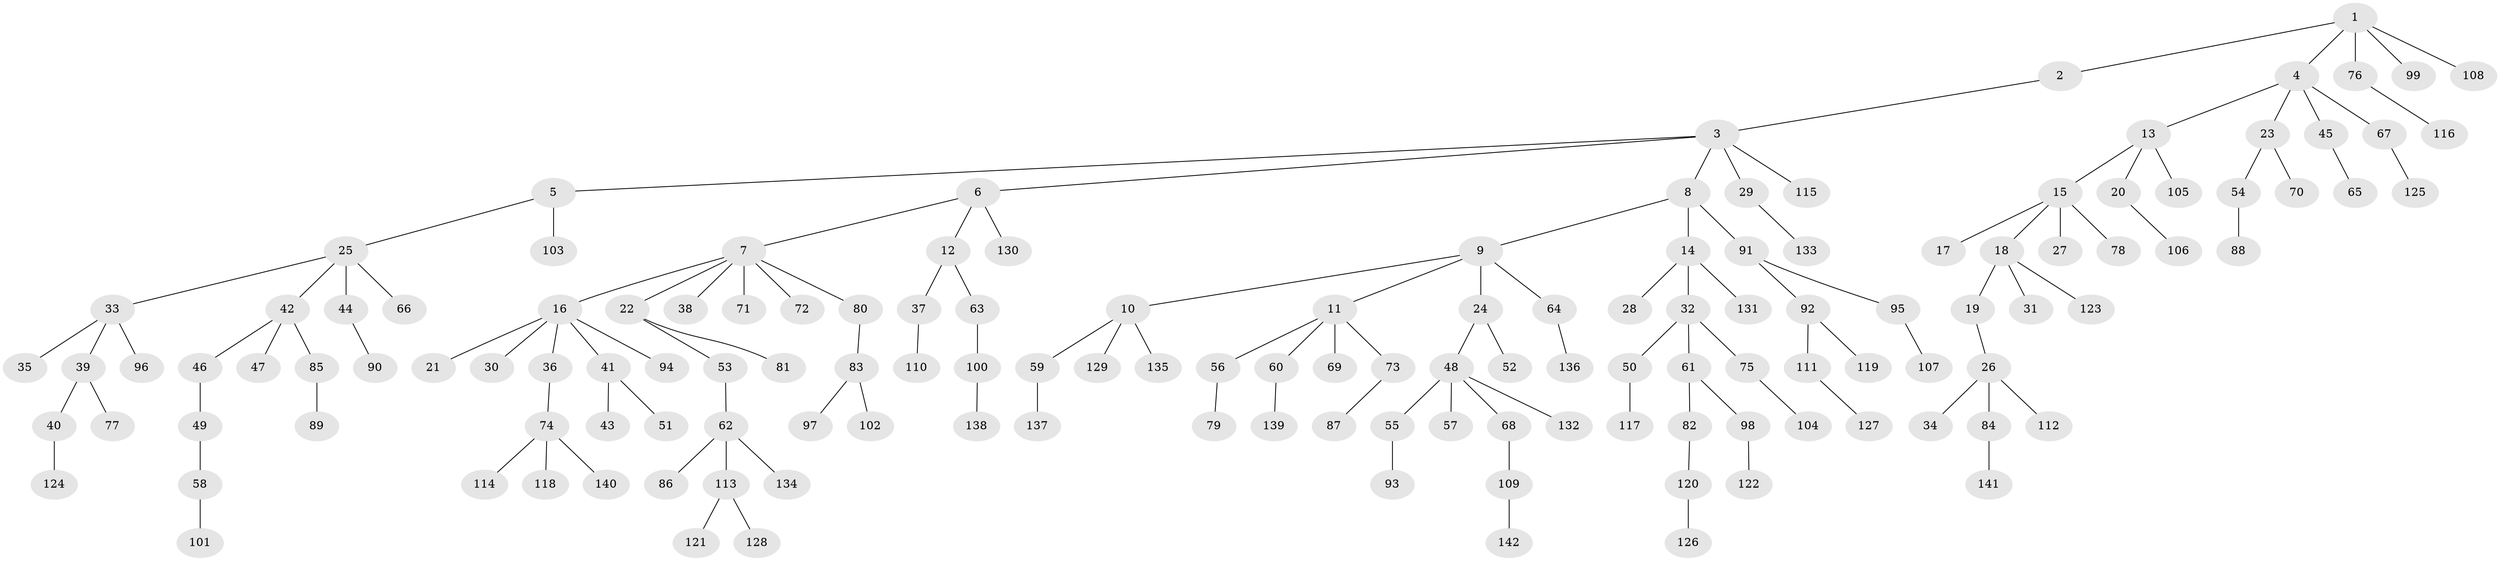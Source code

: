 // Generated by graph-tools (version 1.1) at 2025/52/03/09/25 04:52:36]
// undirected, 142 vertices, 141 edges
graph export_dot {
graph [start="1"]
  node [color=gray90,style=filled];
  1;
  2;
  3;
  4;
  5;
  6;
  7;
  8;
  9;
  10;
  11;
  12;
  13;
  14;
  15;
  16;
  17;
  18;
  19;
  20;
  21;
  22;
  23;
  24;
  25;
  26;
  27;
  28;
  29;
  30;
  31;
  32;
  33;
  34;
  35;
  36;
  37;
  38;
  39;
  40;
  41;
  42;
  43;
  44;
  45;
  46;
  47;
  48;
  49;
  50;
  51;
  52;
  53;
  54;
  55;
  56;
  57;
  58;
  59;
  60;
  61;
  62;
  63;
  64;
  65;
  66;
  67;
  68;
  69;
  70;
  71;
  72;
  73;
  74;
  75;
  76;
  77;
  78;
  79;
  80;
  81;
  82;
  83;
  84;
  85;
  86;
  87;
  88;
  89;
  90;
  91;
  92;
  93;
  94;
  95;
  96;
  97;
  98;
  99;
  100;
  101;
  102;
  103;
  104;
  105;
  106;
  107;
  108;
  109;
  110;
  111;
  112;
  113;
  114;
  115;
  116;
  117;
  118;
  119;
  120;
  121;
  122;
  123;
  124;
  125;
  126;
  127;
  128;
  129;
  130;
  131;
  132;
  133;
  134;
  135;
  136;
  137;
  138;
  139;
  140;
  141;
  142;
  1 -- 2;
  1 -- 4;
  1 -- 76;
  1 -- 99;
  1 -- 108;
  2 -- 3;
  3 -- 5;
  3 -- 6;
  3 -- 8;
  3 -- 29;
  3 -- 115;
  4 -- 13;
  4 -- 23;
  4 -- 45;
  4 -- 67;
  5 -- 25;
  5 -- 103;
  6 -- 7;
  6 -- 12;
  6 -- 130;
  7 -- 16;
  7 -- 22;
  7 -- 38;
  7 -- 71;
  7 -- 72;
  7 -- 80;
  8 -- 9;
  8 -- 14;
  8 -- 91;
  9 -- 10;
  9 -- 11;
  9 -- 24;
  9 -- 64;
  10 -- 59;
  10 -- 129;
  10 -- 135;
  11 -- 56;
  11 -- 60;
  11 -- 69;
  11 -- 73;
  12 -- 37;
  12 -- 63;
  13 -- 15;
  13 -- 20;
  13 -- 105;
  14 -- 28;
  14 -- 32;
  14 -- 131;
  15 -- 17;
  15 -- 18;
  15 -- 27;
  15 -- 78;
  16 -- 21;
  16 -- 30;
  16 -- 36;
  16 -- 41;
  16 -- 94;
  18 -- 19;
  18 -- 31;
  18 -- 123;
  19 -- 26;
  20 -- 106;
  22 -- 53;
  22 -- 81;
  23 -- 54;
  23 -- 70;
  24 -- 48;
  24 -- 52;
  25 -- 33;
  25 -- 42;
  25 -- 44;
  25 -- 66;
  26 -- 34;
  26 -- 84;
  26 -- 112;
  29 -- 133;
  32 -- 50;
  32 -- 61;
  32 -- 75;
  33 -- 35;
  33 -- 39;
  33 -- 96;
  36 -- 74;
  37 -- 110;
  39 -- 40;
  39 -- 77;
  40 -- 124;
  41 -- 43;
  41 -- 51;
  42 -- 46;
  42 -- 47;
  42 -- 85;
  44 -- 90;
  45 -- 65;
  46 -- 49;
  48 -- 55;
  48 -- 57;
  48 -- 68;
  48 -- 132;
  49 -- 58;
  50 -- 117;
  53 -- 62;
  54 -- 88;
  55 -- 93;
  56 -- 79;
  58 -- 101;
  59 -- 137;
  60 -- 139;
  61 -- 82;
  61 -- 98;
  62 -- 86;
  62 -- 113;
  62 -- 134;
  63 -- 100;
  64 -- 136;
  67 -- 125;
  68 -- 109;
  73 -- 87;
  74 -- 114;
  74 -- 118;
  74 -- 140;
  75 -- 104;
  76 -- 116;
  80 -- 83;
  82 -- 120;
  83 -- 97;
  83 -- 102;
  84 -- 141;
  85 -- 89;
  91 -- 92;
  91 -- 95;
  92 -- 111;
  92 -- 119;
  95 -- 107;
  98 -- 122;
  100 -- 138;
  109 -- 142;
  111 -- 127;
  113 -- 121;
  113 -- 128;
  120 -- 126;
}
